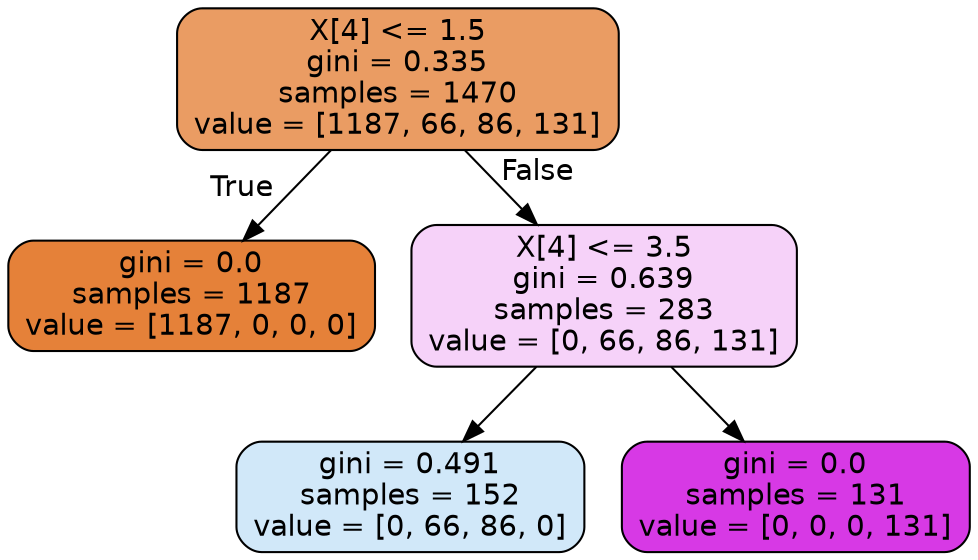 digraph Tree {
node [shape=box, style="filled, rounded", color="black", fontname=helvetica] ;
edge [fontname=helvetica] ;
0 [label="X[4] <= 1.5\ngini = 0.335\nsamples = 1470\nvalue = [1187, 66, 86, 131]", fillcolor="#ea9c63"] ;
1 [label="gini = 0.0\nsamples = 1187\nvalue = [1187, 0, 0, 0]", fillcolor="#e58139"] ;
0 -> 1 [labeldistance=2.5, labelangle=45, headlabel="True"] ;
2 [label="X[4] <= 3.5\ngini = 0.639\nsamples = 283\nvalue = [0, 66, 86, 131]", fillcolor="#f6d2f9"] ;
0 -> 2 [labeldistance=2.5, labelangle=-45, headlabel="False"] ;
3 [label="gini = 0.491\nsamples = 152\nvalue = [0, 66, 86, 0]", fillcolor="#d1e8f9"] ;
2 -> 3 ;
4 [label="gini = 0.0\nsamples = 131\nvalue = [0, 0, 0, 131]", fillcolor="#d739e5"] ;
2 -> 4 ;
}